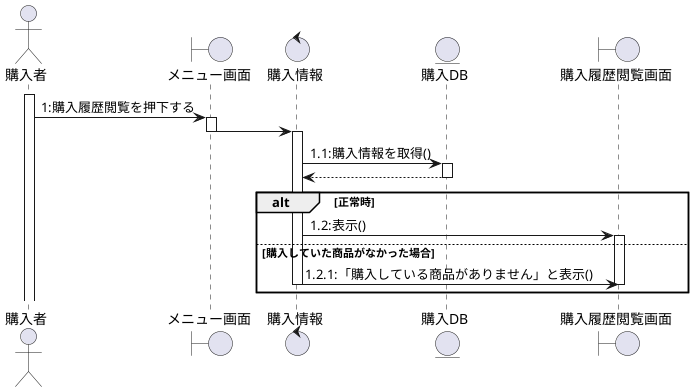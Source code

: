 @startuml

actor 購入者
boundary メニュー画面
control 購入情報
entity 購入DB
boundary 購入履歴閲覧画面

activate 購入者
購入者 -> メニュー画面 :1:購入履歴閲覧を押下する
activate メニュー画面
メニュー画面 -> 購入情報:
deactivate メニュー画面
activate 購入情報
購入情報 -> 購入DB:1.1:購入情報を取得()
activate 購入DB
購入DB --> 購入情報:
deactivate 購入DB
alt 正常時
    購入情報 -> 購入履歴閲覧画面:1.2:表示()
    activate 購入履歴閲覧画面
else 購入していた商品がなかった場合
    購入情報 -> 購入履歴閲覧画面:1.2.1:「購入している商品がありません」と表示()
    deactivate 購入情報
    deactivate 購入履歴閲覧画面
end



@enduml